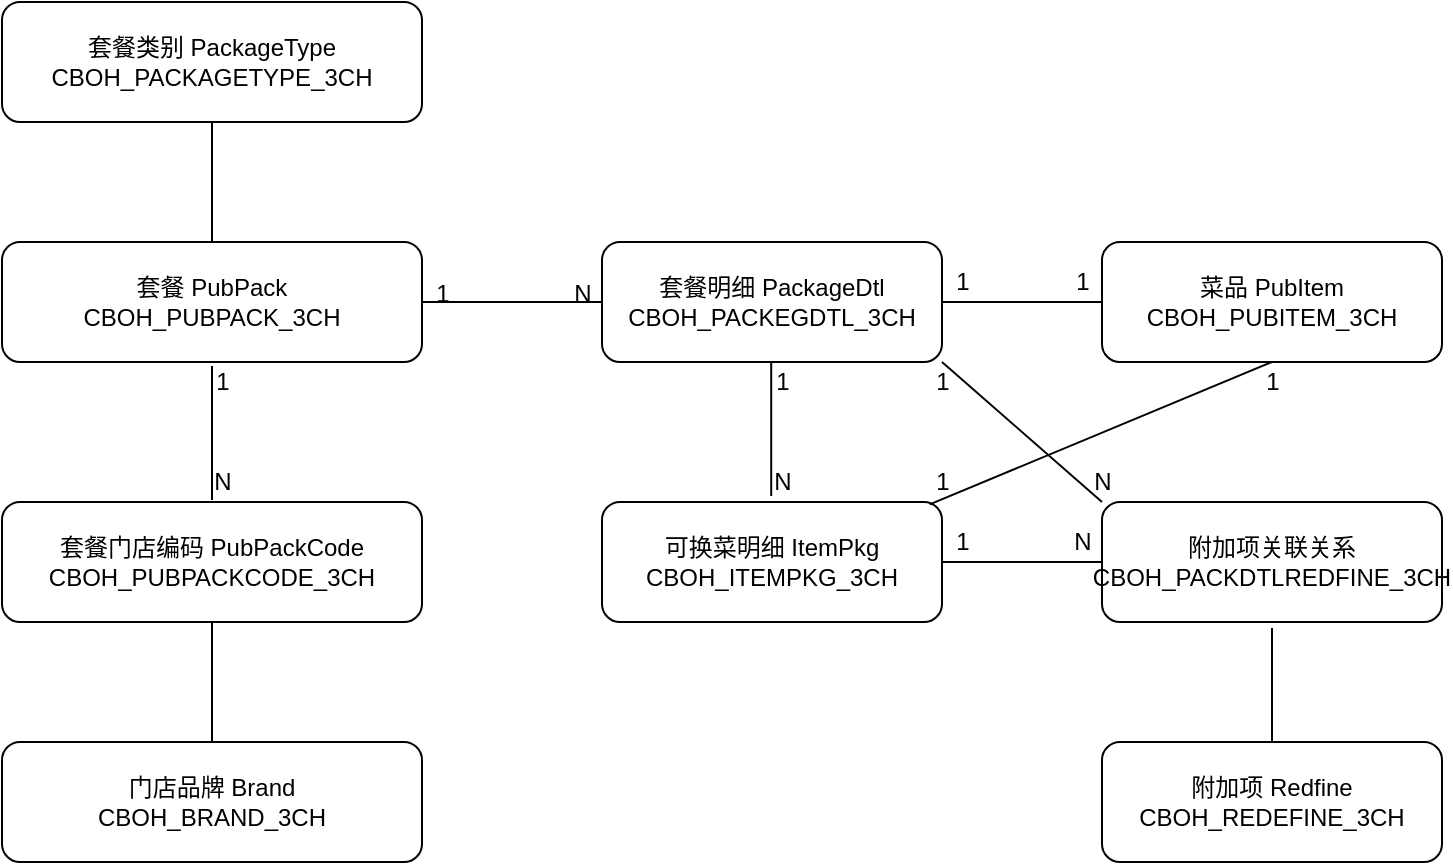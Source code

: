<mxfile version="12.8.8" type="github">
  <diagram id="YZncrpmMhG3LjY4V6r_u" name="Page-1">
    <mxGraphModel dx="893" dy="498" grid="1" gridSize="10" guides="1" tooltips="1" connect="1" arrows="1" fold="1" page="1" pageScale="1" pageWidth="827" pageHeight="1169" math="0" shadow="0">
      <root>
        <mxCell id="0" />
        <mxCell id="1" parent="0" />
        <mxCell id="5gfp_PzTi2W5NaD-2SVb-1" value="套餐类别 PackageType&lt;br&gt;CBOH_PACKAGETYPE_3CH" style="rounded=1;whiteSpace=wrap;html=1;" vertex="1" parent="1">
          <mxGeometry x="100" y="30" width="210" height="60" as="geometry" />
        </mxCell>
        <mxCell id="5gfp_PzTi2W5NaD-2SVb-2" value="套餐 PubPack&lt;br&gt;CBOH_PUBPACK_3CH" style="rounded=1;whiteSpace=wrap;html=1;" vertex="1" parent="1">
          <mxGeometry x="100" y="150" width="210" height="60" as="geometry" />
        </mxCell>
        <mxCell id="5gfp_PzTi2W5NaD-2SVb-3" value="" style="endArrow=none;html=1;entryX=0.5;entryY=1;entryDx=0;entryDy=0;" edge="1" parent="1" source="5gfp_PzTi2W5NaD-2SVb-2" target="5gfp_PzTi2W5NaD-2SVb-1">
          <mxGeometry width="50" height="50" relative="1" as="geometry">
            <mxPoint x="390" y="350" as="sourcePoint" />
            <mxPoint x="440" y="300" as="targetPoint" />
          </mxGeometry>
        </mxCell>
        <mxCell id="5gfp_PzTi2W5NaD-2SVb-4" value="套餐明细 PackageDtl&lt;br&gt;CBOH_PACKEGDTL_3CH" style="rounded=1;whiteSpace=wrap;html=1;" vertex="1" parent="1">
          <mxGeometry x="400" y="150" width="170" height="60" as="geometry" />
        </mxCell>
        <mxCell id="5gfp_PzTi2W5NaD-2SVb-5" value="套餐门店编码 PubPackCode&lt;br&gt;CBOH_PUBPACKCODE_3CH" style="rounded=1;whiteSpace=wrap;html=1;" vertex="1" parent="1">
          <mxGeometry x="100" y="280" width="210" height="60" as="geometry" />
        </mxCell>
        <mxCell id="5gfp_PzTi2W5NaD-2SVb-6" value="" style="endArrow=none;html=1;" edge="1" parent="1">
          <mxGeometry width="50" height="50" relative="1" as="geometry">
            <mxPoint x="205" y="279" as="sourcePoint" />
            <mxPoint x="205" y="212" as="targetPoint" />
          </mxGeometry>
        </mxCell>
        <mxCell id="5gfp_PzTi2W5NaD-2SVb-7" value="1" style="text;html=1;align=center;verticalAlign=middle;resizable=0;points=[];autosize=1;" vertex="1" parent="1">
          <mxGeometry x="200" y="210" width="20" height="20" as="geometry" />
        </mxCell>
        <mxCell id="5gfp_PzTi2W5NaD-2SVb-8" value="N" style="text;html=1;align=center;verticalAlign=middle;resizable=0;points=[];autosize=1;" vertex="1" parent="1">
          <mxGeometry x="200" y="260" width="20" height="20" as="geometry" />
        </mxCell>
        <mxCell id="5gfp_PzTi2W5NaD-2SVb-9" value="门店品牌 Brand&lt;br&gt;CBOH_BRAND_3CH" style="rounded=1;whiteSpace=wrap;html=1;" vertex="1" parent="1">
          <mxGeometry x="100" y="400" width="210" height="60" as="geometry" />
        </mxCell>
        <mxCell id="5gfp_PzTi2W5NaD-2SVb-10" value="" style="endArrow=none;html=1;entryX=0.5;entryY=1;entryDx=0;entryDy=0;" edge="1" parent="1" target="5gfp_PzTi2W5NaD-2SVb-5">
          <mxGeometry width="50" height="50" relative="1" as="geometry">
            <mxPoint x="205" y="400" as="sourcePoint" />
            <mxPoint x="440" y="300" as="targetPoint" />
          </mxGeometry>
        </mxCell>
        <mxCell id="5gfp_PzTi2W5NaD-2SVb-11" value="" style="endArrow=none;html=1;entryX=0;entryY=0.5;entryDx=0;entryDy=0;exitX=1;exitY=0.5;exitDx=0;exitDy=0;" edge="1" parent="1" source="5gfp_PzTi2W5NaD-2SVb-2" target="5gfp_PzTi2W5NaD-2SVb-4">
          <mxGeometry width="50" height="50" relative="1" as="geometry">
            <mxPoint x="390" y="350" as="sourcePoint" />
            <mxPoint x="440" y="300" as="targetPoint" />
          </mxGeometry>
        </mxCell>
        <mxCell id="5gfp_PzTi2W5NaD-2SVb-12" value="1" style="text;html=1;align=center;verticalAlign=middle;resizable=0;points=[];autosize=1;" vertex="1" parent="1">
          <mxGeometry x="310" y="166" width="20" height="20" as="geometry" />
        </mxCell>
        <mxCell id="5gfp_PzTi2W5NaD-2SVb-13" value="N" style="text;html=1;align=center;verticalAlign=middle;resizable=0;points=[];autosize=1;" vertex="1" parent="1">
          <mxGeometry x="380" y="166" width="20" height="20" as="geometry" />
        </mxCell>
        <mxCell id="5gfp_PzTi2W5NaD-2SVb-14" value="可换菜明细 ItemPkg&lt;br&gt;CBOH_ITEMPKG_3CH" style="rounded=1;whiteSpace=wrap;html=1;" vertex="1" parent="1">
          <mxGeometry x="400" y="280" width="170" height="60" as="geometry" />
        </mxCell>
        <mxCell id="5gfp_PzTi2W5NaD-2SVb-15" value="" style="endArrow=none;html=1;" edge="1" parent="1">
          <mxGeometry width="50" height="50" relative="1" as="geometry">
            <mxPoint x="484.6" y="277" as="sourcePoint" />
            <mxPoint x="484.6" y="210" as="targetPoint" />
          </mxGeometry>
        </mxCell>
        <mxCell id="5gfp_PzTi2W5NaD-2SVb-16" value="1" style="text;html=1;align=center;verticalAlign=middle;resizable=0;points=[];labelBackgroundColor=#ffffff;" vertex="1" connectable="0" parent="5gfp_PzTi2W5NaD-2SVb-15">
          <mxGeometry x="0.642" y="-1" relative="1" as="geometry">
            <mxPoint x="4.4" y="-1.8" as="offset" />
          </mxGeometry>
        </mxCell>
        <mxCell id="5gfp_PzTi2W5NaD-2SVb-17" value="N" style="text;html=1;align=center;verticalAlign=middle;resizable=0;points=[];autosize=1;" vertex="1" parent="1">
          <mxGeometry x="480" y="260" width="20" height="20" as="geometry" />
        </mxCell>
        <mxCell id="5gfp_PzTi2W5NaD-2SVb-18" value="菜品 PubItem&lt;br&gt;CBOH_PUBITEM_3CH" style="rounded=1;whiteSpace=wrap;html=1;" vertex="1" parent="1">
          <mxGeometry x="650" y="150" width="170" height="60" as="geometry" />
        </mxCell>
        <mxCell id="5gfp_PzTi2W5NaD-2SVb-19" value="附加项关联关系&lt;br&gt;CBOH_PACKDTLREDFINE_3CH" style="rounded=1;whiteSpace=wrap;html=1;" vertex="1" parent="1">
          <mxGeometry x="650" y="280" width="170" height="60" as="geometry" />
        </mxCell>
        <mxCell id="5gfp_PzTi2W5NaD-2SVb-20" value="附加项 Redfine&lt;br&gt;CBOH_REDEFINE_3CH" style="rounded=1;whiteSpace=wrap;html=1;" vertex="1" parent="1">
          <mxGeometry x="650" y="400" width="170" height="60" as="geometry" />
        </mxCell>
        <mxCell id="5gfp_PzTi2W5NaD-2SVb-21" value="" style="endArrow=none;html=1;entryX=0;entryY=0.5;entryDx=0;entryDy=0;exitX=1;exitY=0.5;exitDx=0;exitDy=0;" edge="1" parent="1" source="5gfp_PzTi2W5NaD-2SVb-14" target="5gfp_PzTi2W5NaD-2SVb-19">
          <mxGeometry width="50" height="50" relative="1" as="geometry">
            <mxPoint x="510" y="300" as="sourcePoint" />
            <mxPoint x="560" y="250" as="targetPoint" />
          </mxGeometry>
        </mxCell>
        <mxCell id="5gfp_PzTi2W5NaD-2SVb-23" value="N" style="text;html=1;align=center;verticalAlign=middle;resizable=0;points=[];autosize=1;" vertex="1" parent="1">
          <mxGeometry x="630" y="290" width="20" height="20" as="geometry" />
        </mxCell>
        <mxCell id="5gfp_PzTi2W5NaD-2SVb-25" value="1" style="text;html=1;align=center;verticalAlign=middle;resizable=0;points=[];autosize=1;" vertex="1" parent="1">
          <mxGeometry x="570" y="290" width="20" height="20" as="geometry" />
        </mxCell>
        <mxCell id="5gfp_PzTi2W5NaD-2SVb-26" value="" style="endArrow=none;html=1;entryX=0;entryY=0.5;entryDx=0;entryDy=0;exitX=1;exitY=0.5;exitDx=0;exitDy=0;" edge="1" parent="1" source="5gfp_PzTi2W5NaD-2SVb-4" target="5gfp_PzTi2W5NaD-2SVb-18">
          <mxGeometry width="50" height="50" relative="1" as="geometry">
            <mxPoint x="580" y="320" as="sourcePoint" />
            <mxPoint x="660" y="320" as="targetPoint" />
            <Array as="points" />
          </mxGeometry>
        </mxCell>
        <mxCell id="5gfp_PzTi2W5NaD-2SVb-27" value="" style="endArrow=none;html=1;exitX=0;exitY=0;exitDx=0;exitDy=0;entryX=1;entryY=1;entryDx=0;entryDy=0;" edge="1" parent="1" source="5gfp_PzTi2W5NaD-2SVb-19" target="5gfp_PzTi2W5NaD-2SVb-4">
          <mxGeometry width="50" height="50" relative="1" as="geometry">
            <mxPoint x="510" y="300" as="sourcePoint" />
            <mxPoint x="560" y="250" as="targetPoint" />
          </mxGeometry>
        </mxCell>
        <mxCell id="5gfp_PzTi2W5NaD-2SVb-28" value="1" style="text;html=1;align=center;verticalAlign=middle;resizable=0;points=[];autosize=1;" vertex="1" parent="1">
          <mxGeometry x="560" y="210" width="20" height="20" as="geometry" />
        </mxCell>
        <mxCell id="5gfp_PzTi2W5NaD-2SVb-29" value="N" style="text;html=1;align=center;verticalAlign=middle;resizable=0;points=[];autosize=1;" vertex="1" parent="1">
          <mxGeometry x="640" y="260" width="20" height="20" as="geometry" />
        </mxCell>
        <mxCell id="5gfp_PzTi2W5NaD-2SVb-30" value="" style="endArrow=none;html=1;entryX=0.5;entryY=1;entryDx=0;entryDy=0;exitX=0.964;exitY=0.02;exitDx=0;exitDy=0;exitPerimeter=0;" edge="1" parent="1" source="5gfp_PzTi2W5NaD-2SVb-14" target="5gfp_PzTi2W5NaD-2SVb-18">
          <mxGeometry width="50" height="50" relative="1" as="geometry">
            <mxPoint x="510" y="300" as="sourcePoint" />
            <mxPoint x="560" y="250" as="targetPoint" />
          </mxGeometry>
        </mxCell>
        <mxCell id="5gfp_PzTi2W5NaD-2SVb-31" value="1" style="text;html=1;align=center;verticalAlign=middle;resizable=0;points=[];autosize=1;" vertex="1" parent="1">
          <mxGeometry x="570" y="160" width="20" height="20" as="geometry" />
        </mxCell>
        <mxCell id="5gfp_PzTi2W5NaD-2SVb-32" value="1" style="text;html=1;align=center;verticalAlign=middle;resizable=0;points=[];autosize=1;" vertex="1" parent="1">
          <mxGeometry x="630" y="160" width="20" height="20" as="geometry" />
        </mxCell>
        <mxCell id="5gfp_PzTi2W5NaD-2SVb-33" value="1" style="text;html=1;align=center;verticalAlign=middle;resizable=0;points=[];autosize=1;" vertex="1" parent="1">
          <mxGeometry x="560" y="260" width="20" height="20" as="geometry" />
        </mxCell>
        <mxCell id="5gfp_PzTi2W5NaD-2SVb-34" value="1" style="text;html=1;align=center;verticalAlign=middle;resizable=0;points=[];autosize=1;" vertex="1" parent="1">
          <mxGeometry x="725" y="210" width="20" height="20" as="geometry" />
        </mxCell>
        <mxCell id="5gfp_PzTi2W5NaD-2SVb-36" value="" style="endArrow=none;html=1;" edge="1" parent="1">
          <mxGeometry width="50" height="50" relative="1" as="geometry">
            <mxPoint x="735" y="400" as="sourcePoint" />
            <mxPoint x="735" y="343" as="targetPoint" />
          </mxGeometry>
        </mxCell>
      </root>
    </mxGraphModel>
  </diagram>
</mxfile>
